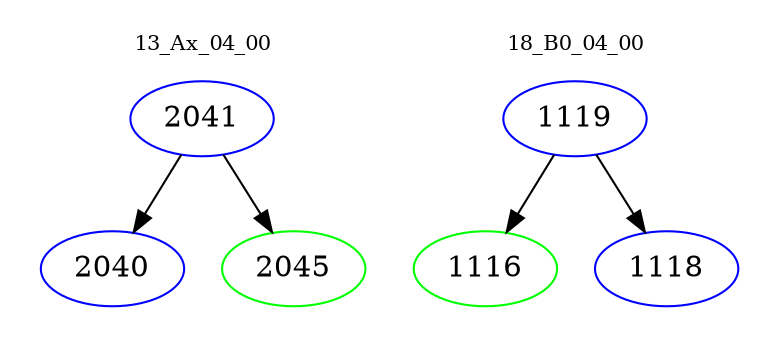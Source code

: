 digraph{
subgraph cluster_0 {
color = white
label = "13_Ax_04_00";
fontsize=10;
T0_2041 [label="2041", color="blue"]
T0_2041 -> T0_2040 [color="black"]
T0_2040 [label="2040", color="blue"]
T0_2041 -> T0_2045 [color="black"]
T0_2045 [label="2045", color="green"]
}
subgraph cluster_1 {
color = white
label = "18_B0_04_00";
fontsize=10;
T1_1119 [label="1119", color="blue"]
T1_1119 -> T1_1116 [color="black"]
T1_1116 [label="1116", color="green"]
T1_1119 -> T1_1118 [color="black"]
T1_1118 [label="1118", color="blue"]
}
}
